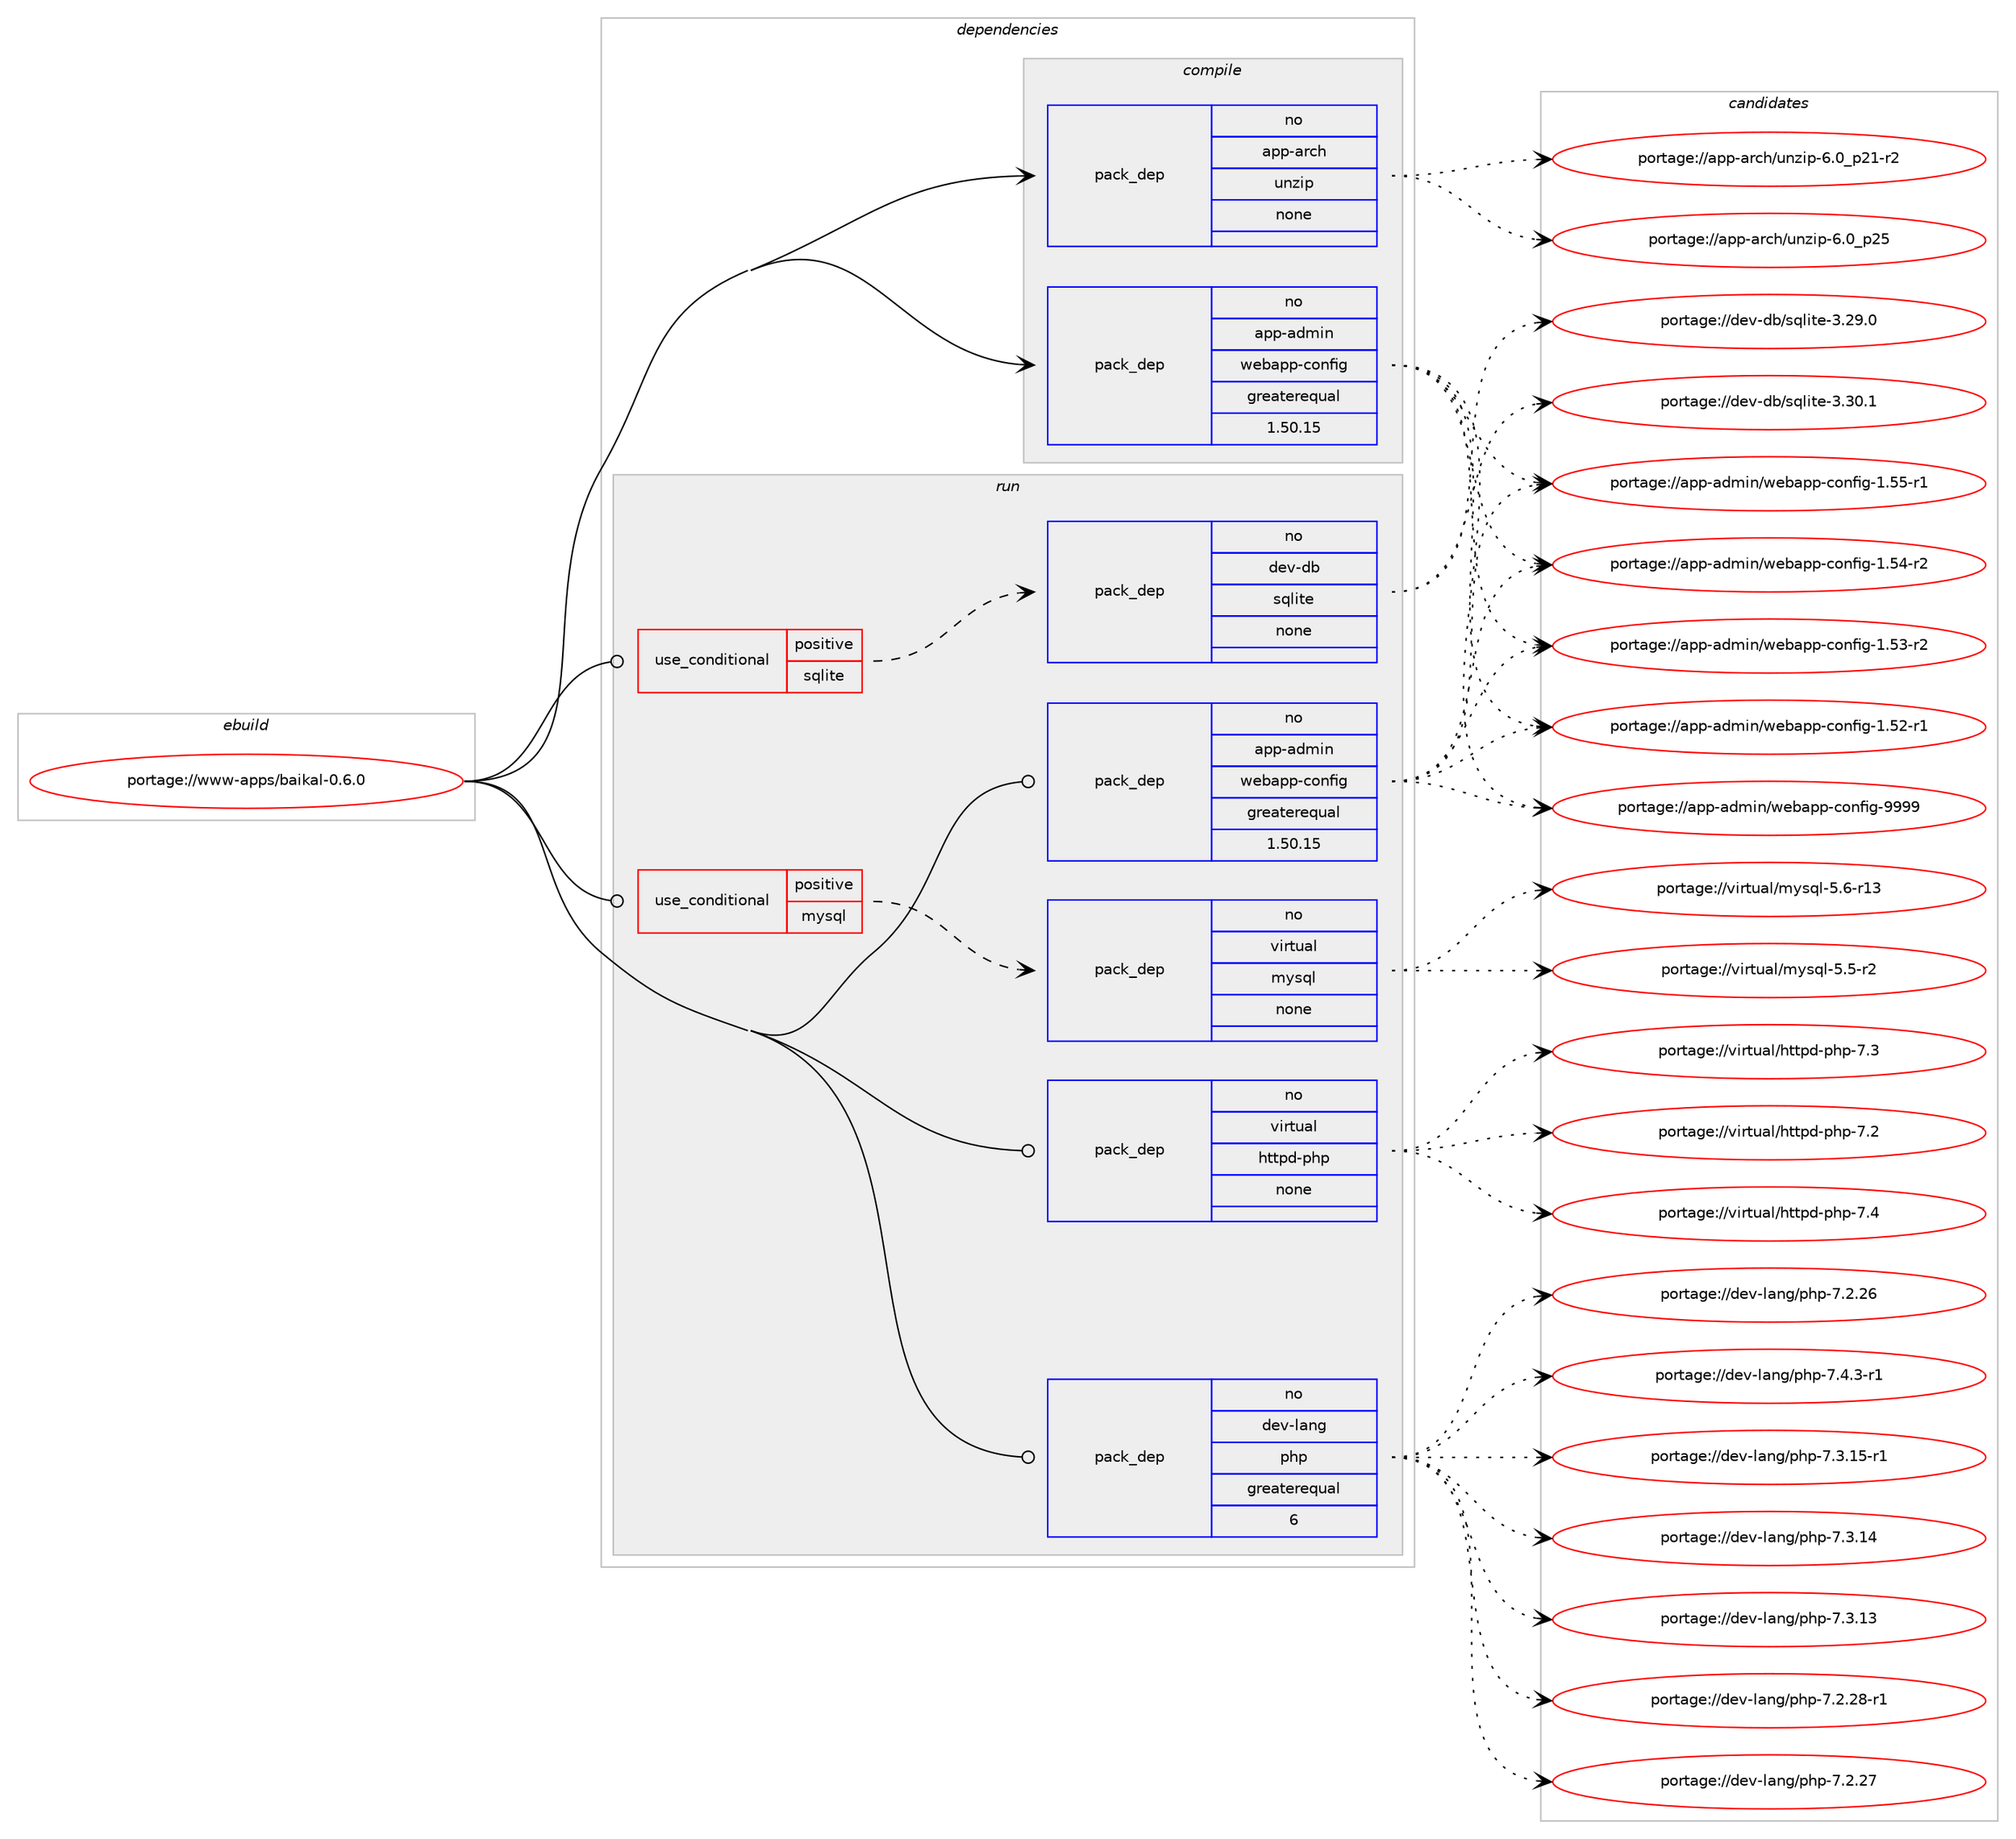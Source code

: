 digraph prolog {

# *************
# Graph options
# *************

newrank=true;
concentrate=true;
compound=true;
graph [rankdir=LR,fontname=Helvetica,fontsize=10,ranksep=1.5];#, ranksep=2.5, nodesep=0.2];
edge  [arrowhead=vee];
node  [fontname=Helvetica,fontsize=10];

# **********
# The ebuild
# **********

subgraph cluster_leftcol {
color=gray;
rank=same;
label=<<i>ebuild</i>>;
id [label="portage://www-apps/baikal-0.6.0", color=red, width=4, href="../www-apps/baikal-0.6.0.svg"];
}

# ****************
# The dependencies
# ****************

subgraph cluster_midcol {
color=gray;
label=<<i>dependencies</i>>;
subgraph cluster_compile {
fillcolor="#eeeeee";
style=filled;
label=<<i>compile</i>>;
subgraph pack16069 {
dependency19255 [label=<<TABLE BORDER="0" CELLBORDER="1" CELLSPACING="0" CELLPADDING="4" WIDTH="220"><TR><TD ROWSPAN="6" CELLPADDING="30">pack_dep</TD></TR><TR><TD WIDTH="110">no</TD></TR><TR><TD>app-admin</TD></TR><TR><TD>webapp-config</TD></TR><TR><TD>greaterequal</TD></TR><TR><TD>1.50.15</TD></TR></TABLE>>, shape=none, color=blue];
}
id:e -> dependency19255:w [weight=20,style="solid",arrowhead="vee"];
subgraph pack16070 {
dependency19256 [label=<<TABLE BORDER="0" CELLBORDER="1" CELLSPACING="0" CELLPADDING="4" WIDTH="220"><TR><TD ROWSPAN="6" CELLPADDING="30">pack_dep</TD></TR><TR><TD WIDTH="110">no</TD></TR><TR><TD>app-arch</TD></TR><TR><TD>unzip</TD></TR><TR><TD>none</TD></TR><TR><TD></TD></TR></TABLE>>, shape=none, color=blue];
}
id:e -> dependency19256:w [weight=20,style="solid",arrowhead="vee"];
}
subgraph cluster_compileandrun {
fillcolor="#eeeeee";
style=filled;
label=<<i>compile and run</i>>;
}
subgraph cluster_run {
fillcolor="#eeeeee";
style=filled;
label=<<i>run</i>>;
subgraph cond2834 {
dependency19257 [label=<<TABLE BORDER="0" CELLBORDER="1" CELLSPACING="0" CELLPADDING="4"><TR><TD ROWSPAN="3" CELLPADDING="10">use_conditional</TD></TR><TR><TD>positive</TD></TR><TR><TD>mysql</TD></TR></TABLE>>, shape=none, color=red];
subgraph pack16071 {
dependency19258 [label=<<TABLE BORDER="0" CELLBORDER="1" CELLSPACING="0" CELLPADDING="4" WIDTH="220"><TR><TD ROWSPAN="6" CELLPADDING="30">pack_dep</TD></TR><TR><TD WIDTH="110">no</TD></TR><TR><TD>virtual</TD></TR><TR><TD>mysql</TD></TR><TR><TD>none</TD></TR><TR><TD></TD></TR></TABLE>>, shape=none, color=blue];
}
dependency19257:e -> dependency19258:w [weight=20,style="dashed",arrowhead="vee"];
}
id:e -> dependency19257:w [weight=20,style="solid",arrowhead="odot"];
subgraph cond2835 {
dependency19259 [label=<<TABLE BORDER="0" CELLBORDER="1" CELLSPACING="0" CELLPADDING="4"><TR><TD ROWSPAN="3" CELLPADDING="10">use_conditional</TD></TR><TR><TD>positive</TD></TR><TR><TD>sqlite</TD></TR></TABLE>>, shape=none, color=red];
subgraph pack16072 {
dependency19260 [label=<<TABLE BORDER="0" CELLBORDER="1" CELLSPACING="0" CELLPADDING="4" WIDTH="220"><TR><TD ROWSPAN="6" CELLPADDING="30">pack_dep</TD></TR><TR><TD WIDTH="110">no</TD></TR><TR><TD>dev-db</TD></TR><TR><TD>sqlite</TD></TR><TR><TD>none</TD></TR><TR><TD></TD></TR></TABLE>>, shape=none, color=blue];
}
dependency19259:e -> dependency19260:w [weight=20,style="dashed",arrowhead="vee"];
}
id:e -> dependency19259:w [weight=20,style="solid",arrowhead="odot"];
subgraph pack16073 {
dependency19261 [label=<<TABLE BORDER="0" CELLBORDER="1" CELLSPACING="0" CELLPADDING="4" WIDTH="220"><TR><TD ROWSPAN="6" CELLPADDING="30">pack_dep</TD></TR><TR><TD WIDTH="110">no</TD></TR><TR><TD>app-admin</TD></TR><TR><TD>webapp-config</TD></TR><TR><TD>greaterequal</TD></TR><TR><TD>1.50.15</TD></TR></TABLE>>, shape=none, color=blue];
}
id:e -> dependency19261:w [weight=20,style="solid",arrowhead="odot"];
subgraph pack16074 {
dependency19262 [label=<<TABLE BORDER="0" CELLBORDER="1" CELLSPACING="0" CELLPADDING="4" WIDTH="220"><TR><TD ROWSPAN="6" CELLPADDING="30">pack_dep</TD></TR><TR><TD WIDTH="110">no</TD></TR><TR><TD>dev-lang</TD></TR><TR><TD>php</TD></TR><TR><TD>greaterequal</TD></TR><TR><TD>6</TD></TR></TABLE>>, shape=none, color=blue];
}
id:e -> dependency19262:w [weight=20,style="solid",arrowhead="odot"];
subgraph pack16075 {
dependency19263 [label=<<TABLE BORDER="0" CELLBORDER="1" CELLSPACING="0" CELLPADDING="4" WIDTH="220"><TR><TD ROWSPAN="6" CELLPADDING="30">pack_dep</TD></TR><TR><TD WIDTH="110">no</TD></TR><TR><TD>virtual</TD></TR><TR><TD>httpd-php</TD></TR><TR><TD>none</TD></TR><TR><TD></TD></TR></TABLE>>, shape=none, color=blue];
}
id:e -> dependency19263:w [weight=20,style="solid",arrowhead="odot"];
}
}

# **************
# The candidates
# **************

subgraph cluster_choices {
rank=same;
color=gray;
label=<<i>candidates</i>>;

subgraph choice16069 {
color=black;
nodesep=1;
choice97112112459710010910511047119101989711211245991111101021051034557575757 [label="portage://app-admin/webapp-config-9999", color=red, width=4,href="../app-admin/webapp-config-9999.svg"];
choice971121124597100109105110471191019897112112459911111010210510345494653534511449 [label="portage://app-admin/webapp-config-1.55-r1", color=red, width=4,href="../app-admin/webapp-config-1.55-r1.svg"];
choice971121124597100109105110471191019897112112459911111010210510345494653524511450 [label="portage://app-admin/webapp-config-1.54-r2", color=red, width=4,href="../app-admin/webapp-config-1.54-r2.svg"];
choice971121124597100109105110471191019897112112459911111010210510345494653514511450 [label="portage://app-admin/webapp-config-1.53-r2", color=red, width=4,href="../app-admin/webapp-config-1.53-r2.svg"];
choice971121124597100109105110471191019897112112459911111010210510345494653504511449 [label="portage://app-admin/webapp-config-1.52-r1", color=red, width=4,href="../app-admin/webapp-config-1.52-r1.svg"];
dependency19255:e -> choice97112112459710010910511047119101989711211245991111101021051034557575757:w [style=dotted,weight="100"];
dependency19255:e -> choice971121124597100109105110471191019897112112459911111010210510345494653534511449:w [style=dotted,weight="100"];
dependency19255:e -> choice971121124597100109105110471191019897112112459911111010210510345494653524511450:w [style=dotted,weight="100"];
dependency19255:e -> choice971121124597100109105110471191019897112112459911111010210510345494653514511450:w [style=dotted,weight="100"];
dependency19255:e -> choice971121124597100109105110471191019897112112459911111010210510345494653504511449:w [style=dotted,weight="100"];
}
subgraph choice16070 {
color=black;
nodesep=1;
choice971121124597114991044711711012210511245544648951125053 [label="portage://app-arch/unzip-6.0_p25", color=red, width=4,href="../app-arch/unzip-6.0_p25.svg"];
choice9711211245971149910447117110122105112455446489511250494511450 [label="portage://app-arch/unzip-6.0_p21-r2", color=red, width=4,href="../app-arch/unzip-6.0_p21-r2.svg"];
dependency19256:e -> choice971121124597114991044711711012210511245544648951125053:w [style=dotted,weight="100"];
dependency19256:e -> choice9711211245971149910447117110122105112455446489511250494511450:w [style=dotted,weight="100"];
}
subgraph choice16071 {
color=black;
nodesep=1;
choice118105114116117971084710912111511310845534654451144951 [label="portage://virtual/mysql-5.6-r13", color=red, width=4,href="../virtual/mysql-5.6-r13.svg"];
choice1181051141161179710847109121115113108455346534511450 [label="portage://virtual/mysql-5.5-r2", color=red, width=4,href="../virtual/mysql-5.5-r2.svg"];
dependency19258:e -> choice118105114116117971084710912111511310845534654451144951:w [style=dotted,weight="100"];
dependency19258:e -> choice1181051141161179710847109121115113108455346534511450:w [style=dotted,weight="100"];
}
subgraph choice16072 {
color=black;
nodesep=1;
choice10010111845100984711511310810511610145514651484649 [label="portage://dev-db/sqlite-3.30.1", color=red, width=4,href="../dev-db/sqlite-3.30.1.svg"];
choice10010111845100984711511310810511610145514650574648 [label="portage://dev-db/sqlite-3.29.0", color=red, width=4,href="../dev-db/sqlite-3.29.0.svg"];
dependency19260:e -> choice10010111845100984711511310810511610145514651484649:w [style=dotted,weight="100"];
dependency19260:e -> choice10010111845100984711511310810511610145514650574648:w [style=dotted,weight="100"];
}
subgraph choice16073 {
color=black;
nodesep=1;
choice97112112459710010910511047119101989711211245991111101021051034557575757 [label="portage://app-admin/webapp-config-9999", color=red, width=4,href="../app-admin/webapp-config-9999.svg"];
choice971121124597100109105110471191019897112112459911111010210510345494653534511449 [label="portage://app-admin/webapp-config-1.55-r1", color=red, width=4,href="../app-admin/webapp-config-1.55-r1.svg"];
choice971121124597100109105110471191019897112112459911111010210510345494653524511450 [label="portage://app-admin/webapp-config-1.54-r2", color=red, width=4,href="../app-admin/webapp-config-1.54-r2.svg"];
choice971121124597100109105110471191019897112112459911111010210510345494653514511450 [label="portage://app-admin/webapp-config-1.53-r2", color=red, width=4,href="../app-admin/webapp-config-1.53-r2.svg"];
choice971121124597100109105110471191019897112112459911111010210510345494653504511449 [label="portage://app-admin/webapp-config-1.52-r1", color=red, width=4,href="../app-admin/webapp-config-1.52-r1.svg"];
dependency19261:e -> choice97112112459710010910511047119101989711211245991111101021051034557575757:w [style=dotted,weight="100"];
dependency19261:e -> choice971121124597100109105110471191019897112112459911111010210510345494653534511449:w [style=dotted,weight="100"];
dependency19261:e -> choice971121124597100109105110471191019897112112459911111010210510345494653524511450:w [style=dotted,weight="100"];
dependency19261:e -> choice971121124597100109105110471191019897112112459911111010210510345494653514511450:w [style=dotted,weight="100"];
dependency19261:e -> choice971121124597100109105110471191019897112112459911111010210510345494653504511449:w [style=dotted,weight="100"];
}
subgraph choice16074 {
color=black;
nodesep=1;
choice1001011184510897110103471121041124555465246514511449 [label="portage://dev-lang/php-7.4.3-r1", color=red, width=4,href="../dev-lang/php-7.4.3-r1.svg"];
choice100101118451089711010347112104112455546514649534511449 [label="portage://dev-lang/php-7.3.15-r1", color=red, width=4,href="../dev-lang/php-7.3.15-r1.svg"];
choice10010111845108971101034711210411245554651464952 [label="portage://dev-lang/php-7.3.14", color=red, width=4,href="../dev-lang/php-7.3.14.svg"];
choice10010111845108971101034711210411245554651464951 [label="portage://dev-lang/php-7.3.13", color=red, width=4,href="../dev-lang/php-7.3.13.svg"];
choice100101118451089711010347112104112455546504650564511449 [label="portage://dev-lang/php-7.2.28-r1", color=red, width=4,href="../dev-lang/php-7.2.28-r1.svg"];
choice10010111845108971101034711210411245554650465055 [label="portage://dev-lang/php-7.2.27", color=red, width=4,href="../dev-lang/php-7.2.27.svg"];
choice10010111845108971101034711210411245554650465054 [label="portage://dev-lang/php-7.2.26", color=red, width=4,href="../dev-lang/php-7.2.26.svg"];
dependency19262:e -> choice1001011184510897110103471121041124555465246514511449:w [style=dotted,weight="100"];
dependency19262:e -> choice100101118451089711010347112104112455546514649534511449:w [style=dotted,weight="100"];
dependency19262:e -> choice10010111845108971101034711210411245554651464952:w [style=dotted,weight="100"];
dependency19262:e -> choice10010111845108971101034711210411245554651464951:w [style=dotted,weight="100"];
dependency19262:e -> choice100101118451089711010347112104112455546504650564511449:w [style=dotted,weight="100"];
dependency19262:e -> choice10010111845108971101034711210411245554650465055:w [style=dotted,weight="100"];
dependency19262:e -> choice10010111845108971101034711210411245554650465054:w [style=dotted,weight="100"];
}
subgraph choice16075 {
color=black;
nodesep=1;
choice11810511411611797108471041161161121004511210411245554652 [label="portage://virtual/httpd-php-7.4", color=red, width=4,href="../virtual/httpd-php-7.4.svg"];
choice11810511411611797108471041161161121004511210411245554651 [label="portage://virtual/httpd-php-7.3", color=red, width=4,href="../virtual/httpd-php-7.3.svg"];
choice11810511411611797108471041161161121004511210411245554650 [label="portage://virtual/httpd-php-7.2", color=red, width=4,href="../virtual/httpd-php-7.2.svg"];
dependency19263:e -> choice11810511411611797108471041161161121004511210411245554652:w [style=dotted,weight="100"];
dependency19263:e -> choice11810511411611797108471041161161121004511210411245554651:w [style=dotted,weight="100"];
dependency19263:e -> choice11810511411611797108471041161161121004511210411245554650:w [style=dotted,weight="100"];
}
}

}
